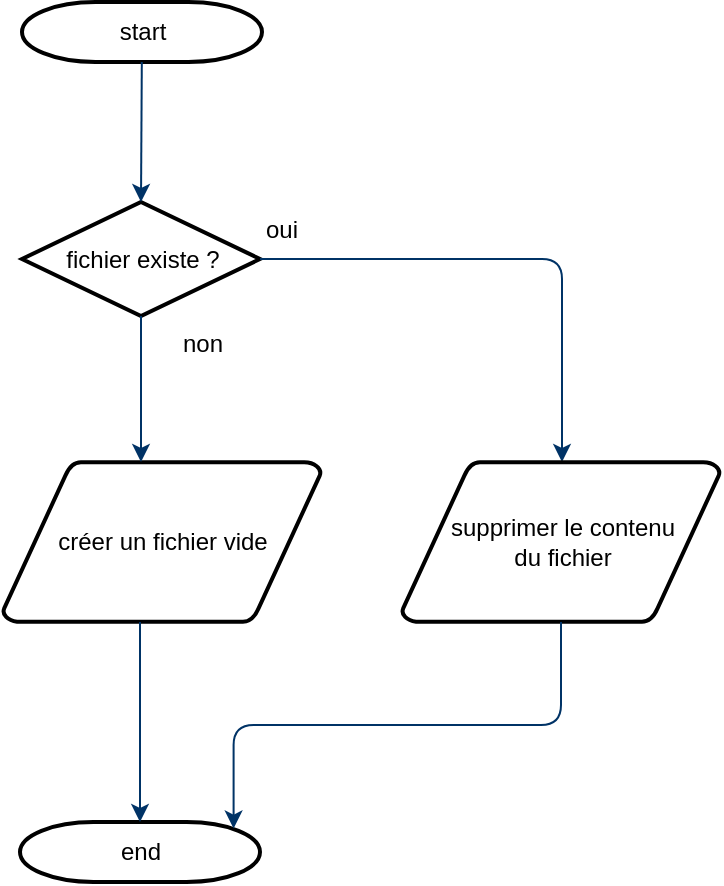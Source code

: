 <mxfile version="13.6.10" type="device"><diagram id="6a731a19-8d31-9384-78a2-239565b7b9f0" name="Page-1"><mxGraphModel dx="1184" dy="787" grid="1" gridSize="10" guides="1" tooltips="1" connect="1" arrows="1" fold="1" page="1" pageScale="1" pageWidth="1169" pageHeight="827" background="#ffffff" math="0" shadow="0"><root><mxCell id="0"/><mxCell id="1" parent="0"/><mxCell id="2" value="start" style="shape=mxgraph.flowchart.terminator;strokeWidth=2;gradientColor=none;gradientDirection=north;fontStyle=0;html=1;" parent="1" vertex="1"><mxGeometry x="250" y="290" width="120" height="30" as="geometry"/></mxCell><mxCell id="4" value="créer un fichier vide" style="shape=mxgraph.flowchart.data;strokeWidth=2;gradientColor=none;gradientDirection=north;fontStyle=0;html=1;" parent="1" vertex="1"><mxGeometry x="240.5" y="520" width="159" height="80" as="geometry"/></mxCell><mxCell id="6" value="fichier existe ?" style="shape=mxgraph.flowchart.decision;strokeWidth=2;gradientColor=none;gradientDirection=north;fontStyle=0;html=1;" parent="1" vertex="1"><mxGeometry x="250" y="390" width="119" height="57" as="geometry"/></mxCell><mxCell id="7" style="fontStyle=1;strokeColor=#003366;strokeWidth=1;html=1;entryX=0.5;entryY=0;entryDx=0;entryDy=0;entryPerimeter=0;" parent="1" source="2" target="6" edge="1"><mxGeometry relative="1" as="geometry"><mxPoint x="320" y="130" as="targetPoint"/></mxGeometry></mxCell><mxCell id="10" value="" style="edgeStyle=elbowEdgeStyle;elbow=horizontal;exitX=1;exitY=0.5;exitPerimeter=0;fontStyle=1;strokeColor=#003366;strokeWidth=1;html=1;" parent="1" source="6" edge="1"><mxGeometry x="381" y="28.5" width="100" height="100" as="geometry"><mxPoint x="750" y="447" as="sourcePoint"/><mxPoint x="520" y="520" as="targetPoint"/><Array as="points"><mxPoint x="520" y="520"/><mxPoint x="520" y="510"/><mxPoint x="520" y="450"/><mxPoint x="720" y="480"/><mxPoint x="545" y="400"/></Array></mxGeometry></mxCell><mxCell id="11" value="oui" style="text;fontStyle=0;html=1;strokeColor=none;gradientColor=none;fillColor=none;strokeWidth=2;" parent="1" vertex="1"><mxGeometry x="370" y="390" width="40" height="26" as="geometry"/></mxCell><mxCell id="12" value="" style="edgeStyle=elbowEdgeStyle;elbow=horizontal;fontColor=#001933;fontStyle=1;strokeColor=#003366;strokeWidth=1;html=1;" parent="1" source="6" target="4" edge="1"><mxGeometry width="100" height="100" as="geometry"><mxPoint y="100" as="sourcePoint"/><mxPoint x="100" as="targetPoint"/></mxGeometry></mxCell><mxCell id="13" value="supprimer le contenu&lt;br&gt;du fichier" style="shape=mxgraph.flowchart.data;strokeWidth=2;gradientColor=none;gradientDirection=north;fontStyle=0;html=1;" parent="1" vertex="1"><mxGeometry x="440" y="520" width="159" height="80" as="geometry"/></mxCell><mxCell id="14" value="non" style="text;fontStyle=0;html=1;strokeColor=none;gradientColor=none;fillColor=none;strokeWidth=2;align=center;" parent="1" vertex="1"><mxGeometry x="320" y="447" width="40" height="26" as="geometry"/></mxCell><mxCell id="40" value="end" style="shape=mxgraph.flowchart.terminator;strokeWidth=2;gradientColor=none;gradientDirection=north;fontStyle=0;html=1;" parent="1" vertex="1"><mxGeometry x="249" y="700" width="120" height="30" as="geometry"/></mxCell><mxCell id="43" value="" style="edgeStyle=elbowEdgeStyle;elbow=vertical;exitX=0.5;exitY=1;exitPerimeter=0;entryX=0.5;entryY=0;entryPerimeter=0;fontStyle=1;strokeColor=#003366;strokeWidth=1;html=1;" parent="1" target="40" edge="1"><mxGeometry x="-11" y="-1210" width="100" height="100" as="geometry"><mxPoint x="309" y="600" as="sourcePoint"/><mxPoint x="89" y="-1210" as="targetPoint"/></mxGeometry></mxCell><mxCell id="Ci32CHUff8fVv5LkBDvr-56" value="" style="edgeStyle=elbowEdgeStyle;elbow=vertical;exitX=0.5;exitY=1;exitPerimeter=0;entryX=0.89;entryY=0.11;entryPerimeter=0;fontStyle=1;strokeColor=#003366;strokeWidth=1;html=1;exitDx=0;exitDy=0;entryDx=0;entryDy=0;" edge="1" parent="1" source="13" target="40"><mxGeometry x="-1" y="-1200" width="100" height="100" as="geometry"><mxPoint x="319" y="610" as="sourcePoint"/><mxPoint x="319" y="710" as="targetPoint"/></mxGeometry></mxCell></root></mxGraphModel></diagram></mxfile>